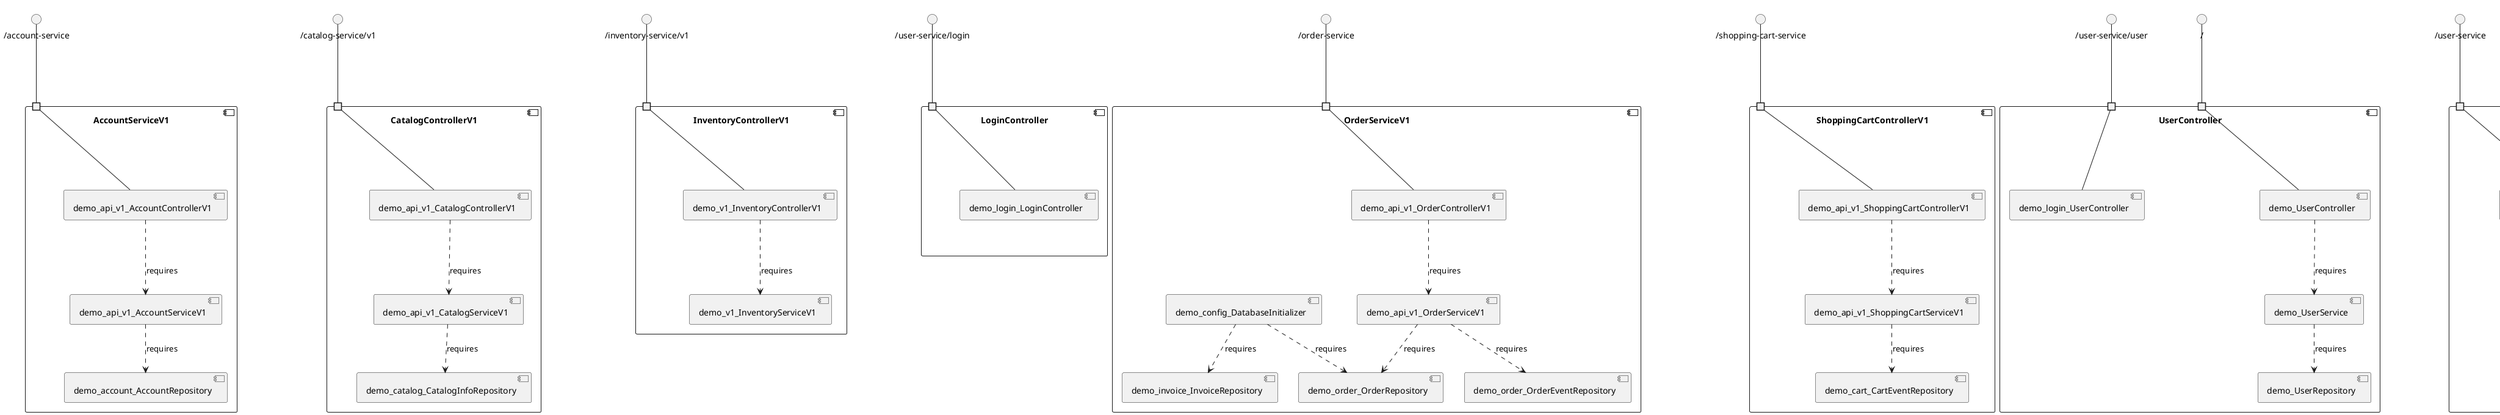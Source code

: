 @startuml
skinparam fixCircleLabelOverlapping true
component "AccountServiceV1\n\n\n\n\n\n" {
[demo_api_v1_AccountControllerV1]
[demo_api_v1_AccountServiceV1]
[demo_account_AccountRepository]
portin " " as AccountServiceV1.requires._account_service
[demo_api_v1_AccountControllerV1]..>[demo_api_v1_AccountServiceV1] : requires
[demo_api_v1_AccountServiceV1]..>[demo_account_AccountRepository] : requires
"AccountServiceV1.requires._account_service"--[demo_api_v1_AccountControllerV1]
}
interface "/account-service" as interface._account_service
interface._account_service--"AccountServiceV1.requires._account_service"
component "CatalogControllerV1\n\n\n\n\n\n" {
[demo_catalog_CatalogInfoRepository]
[demo_api_v1_CatalogControllerV1]
[demo_api_v1_CatalogServiceV1]
portin " " as CatalogControllerV1.requires._catalog_service_v1
[demo_api_v1_CatalogControllerV1]..>[demo_api_v1_CatalogServiceV1] : requires
[demo_api_v1_CatalogServiceV1]..>[demo_catalog_CatalogInfoRepository] : requires
"CatalogControllerV1.requires._catalog_service_v1"--[demo_api_v1_CatalogControllerV1]
}
interface "/catalog-service/v1" as interface._catalog_service_v1
interface._catalog_service_v1--"CatalogControllerV1.requires._catalog_service_v1"
component "InventoryControllerV1\n\n\n\n\n\n" {
[demo_v1_InventoryControllerV1]
[demo_v1_InventoryServiceV1]
portin " " as InventoryControllerV1.requires._inventory_service_v1
[demo_v1_InventoryControllerV1]..>[demo_v1_InventoryServiceV1] : requires
"InventoryControllerV1.requires._inventory_service_v1"--[demo_v1_InventoryControllerV1]
}
interface "/inventory-service/v1" as interface._inventory_service_v1
interface._inventory_service_v1--"InventoryControllerV1.requires._inventory_service_v1"
component "LoginController\n\n\n\n\n\n" {
[demo_login_LoginController]
portin " " as LoginController.requires._user_service_login
"LoginController.requires._user_service_login"--[demo_login_LoginController]
}
interface "/user-service/login" as interface._user_service_login
interface._user_service_login--"LoginController.requires._user_service_login"
component "OrderServiceV1\n\n\n\n\n\n" {
[demo_api_v1_OrderServiceV1]
[demo_invoice_InvoiceRepository]
[demo_api_v1_OrderControllerV1]
[demo_order_OrderEventRepository]
[demo_order_OrderRepository]
[demo_config_DatabaseInitializer]
portin " " as OrderServiceV1.requires._order_service
[demo_api_v1_OrderServiceV1]..>[demo_order_OrderEventRepository] : requires
[demo_api_v1_OrderControllerV1]..>[demo_api_v1_OrderServiceV1] : requires
[demo_api_v1_OrderServiceV1]..>[demo_order_OrderRepository] : requires
[demo_config_DatabaseInitializer]..>[demo_order_OrderRepository] : requires
[demo_config_DatabaseInitializer]..>[demo_invoice_InvoiceRepository] : requires
"OrderServiceV1.requires._order_service"--[demo_api_v1_OrderControllerV1]
}
interface "/order-service" as interface._order_service
interface._order_service--"OrderServiceV1.requires._order_service"
component "ShoppingCartControllerV1\n\n\n\n\n\n" {
[demo_api_v1_ShoppingCartServiceV1]
[demo_api_v1_ShoppingCartControllerV1]
[demo_cart_CartEventRepository]
portin " " as ShoppingCartControllerV1.requires._shopping_cart_service
[demo_api_v1_ShoppingCartServiceV1]..>[demo_cart_CartEventRepository] : requires
[demo_api_v1_ShoppingCartControllerV1]..>[demo_api_v1_ShoppingCartServiceV1] : requires
"ShoppingCartControllerV1.requires._shopping_cart_service"--[demo_api_v1_ShoppingCartControllerV1]
}
interface "/shopping-cart-service" as interface._shopping_cart_service
interface._shopping_cart_service--"ShoppingCartControllerV1.requires._shopping_cart_service"
component "UserController\n\n\n\n\n\n" {
[demo_login_UserController]
[demo_UserService]
[demo_UserController]
[demo_UserRepository]
portin " " as UserController.requires._user_service_user
portin " " as UserController.requires._
[demo_UserService]..>[demo_UserRepository] : requires
[demo_UserController]..>[demo_UserService] : requires
"UserController.requires._user_service_user"--[demo_login_UserController]
"UserController.requires._"--[demo_UserController]
}
interface "/user-service/user" as interface._user_service_user
interface._user_service_user--"UserController.requires._user_service_user"
interface "/" as interface._
interface._--"UserController.requires._"
component "UserControllerV1\n\n\n\n\n\n" {
[demo_user_UserRepository]
[demo_api_v1_UserServiceV1]
[demo_api_v1_UserControllerV1]
portin " " as UserControllerV1.requires._user_service
[demo_api_v1_UserServiceV1]..>[demo_user_UserRepository] : requires
[demo_api_v1_UserControllerV1]..>[demo_api_v1_UserServiceV1] : requires
"UserControllerV1.requires._user_service"--[demo_api_v1_UserControllerV1]
}
interface "/user-service" as interface._user_service
interface._user_service--"UserControllerV1.requires._user_service"
[DatabaseInitializer]
interface "PagingAndSortingRepository" as interface.PagingAndSortingRepository
interface.PagingAndSortingRepository--[demo_customer_CustomerRepository]
interface "/uaa/v1/me" as interface._uaa_v1_me
[demo_user_UserClientV1]..>interface._uaa_v1_me : requires

@enduml
